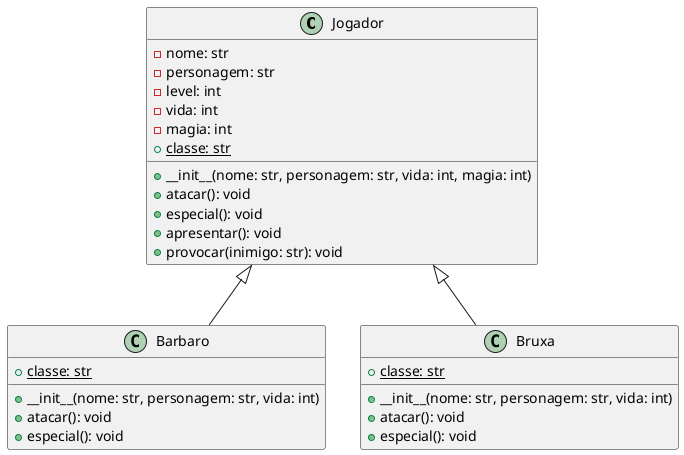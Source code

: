@startuml

class Jogador {
    - nome: str
    - personagem: str
    - level: int
    - vida: int
    - magia: int
    {static} + classe: str

    + __init__(nome: str, personagem: str, vida: int, magia: int)
    + atacar(): void
    + especial(): void
    + apresentar(): void
    + provocar(inimigo: str): void
}

class Barbaro {
    {static} + classe: str
    + __init__(nome: str, personagem: str, vida: int)
    + atacar(): void
    + especial(): void
}

class Bruxa {
    {static} + classe: str
    + __init__(nome: str, personagem: str, vida: int)
    + atacar(): void
    + especial(): void
}

Jogador <|-- Barbaro
Jogador <|-- Bruxa

@enduml
